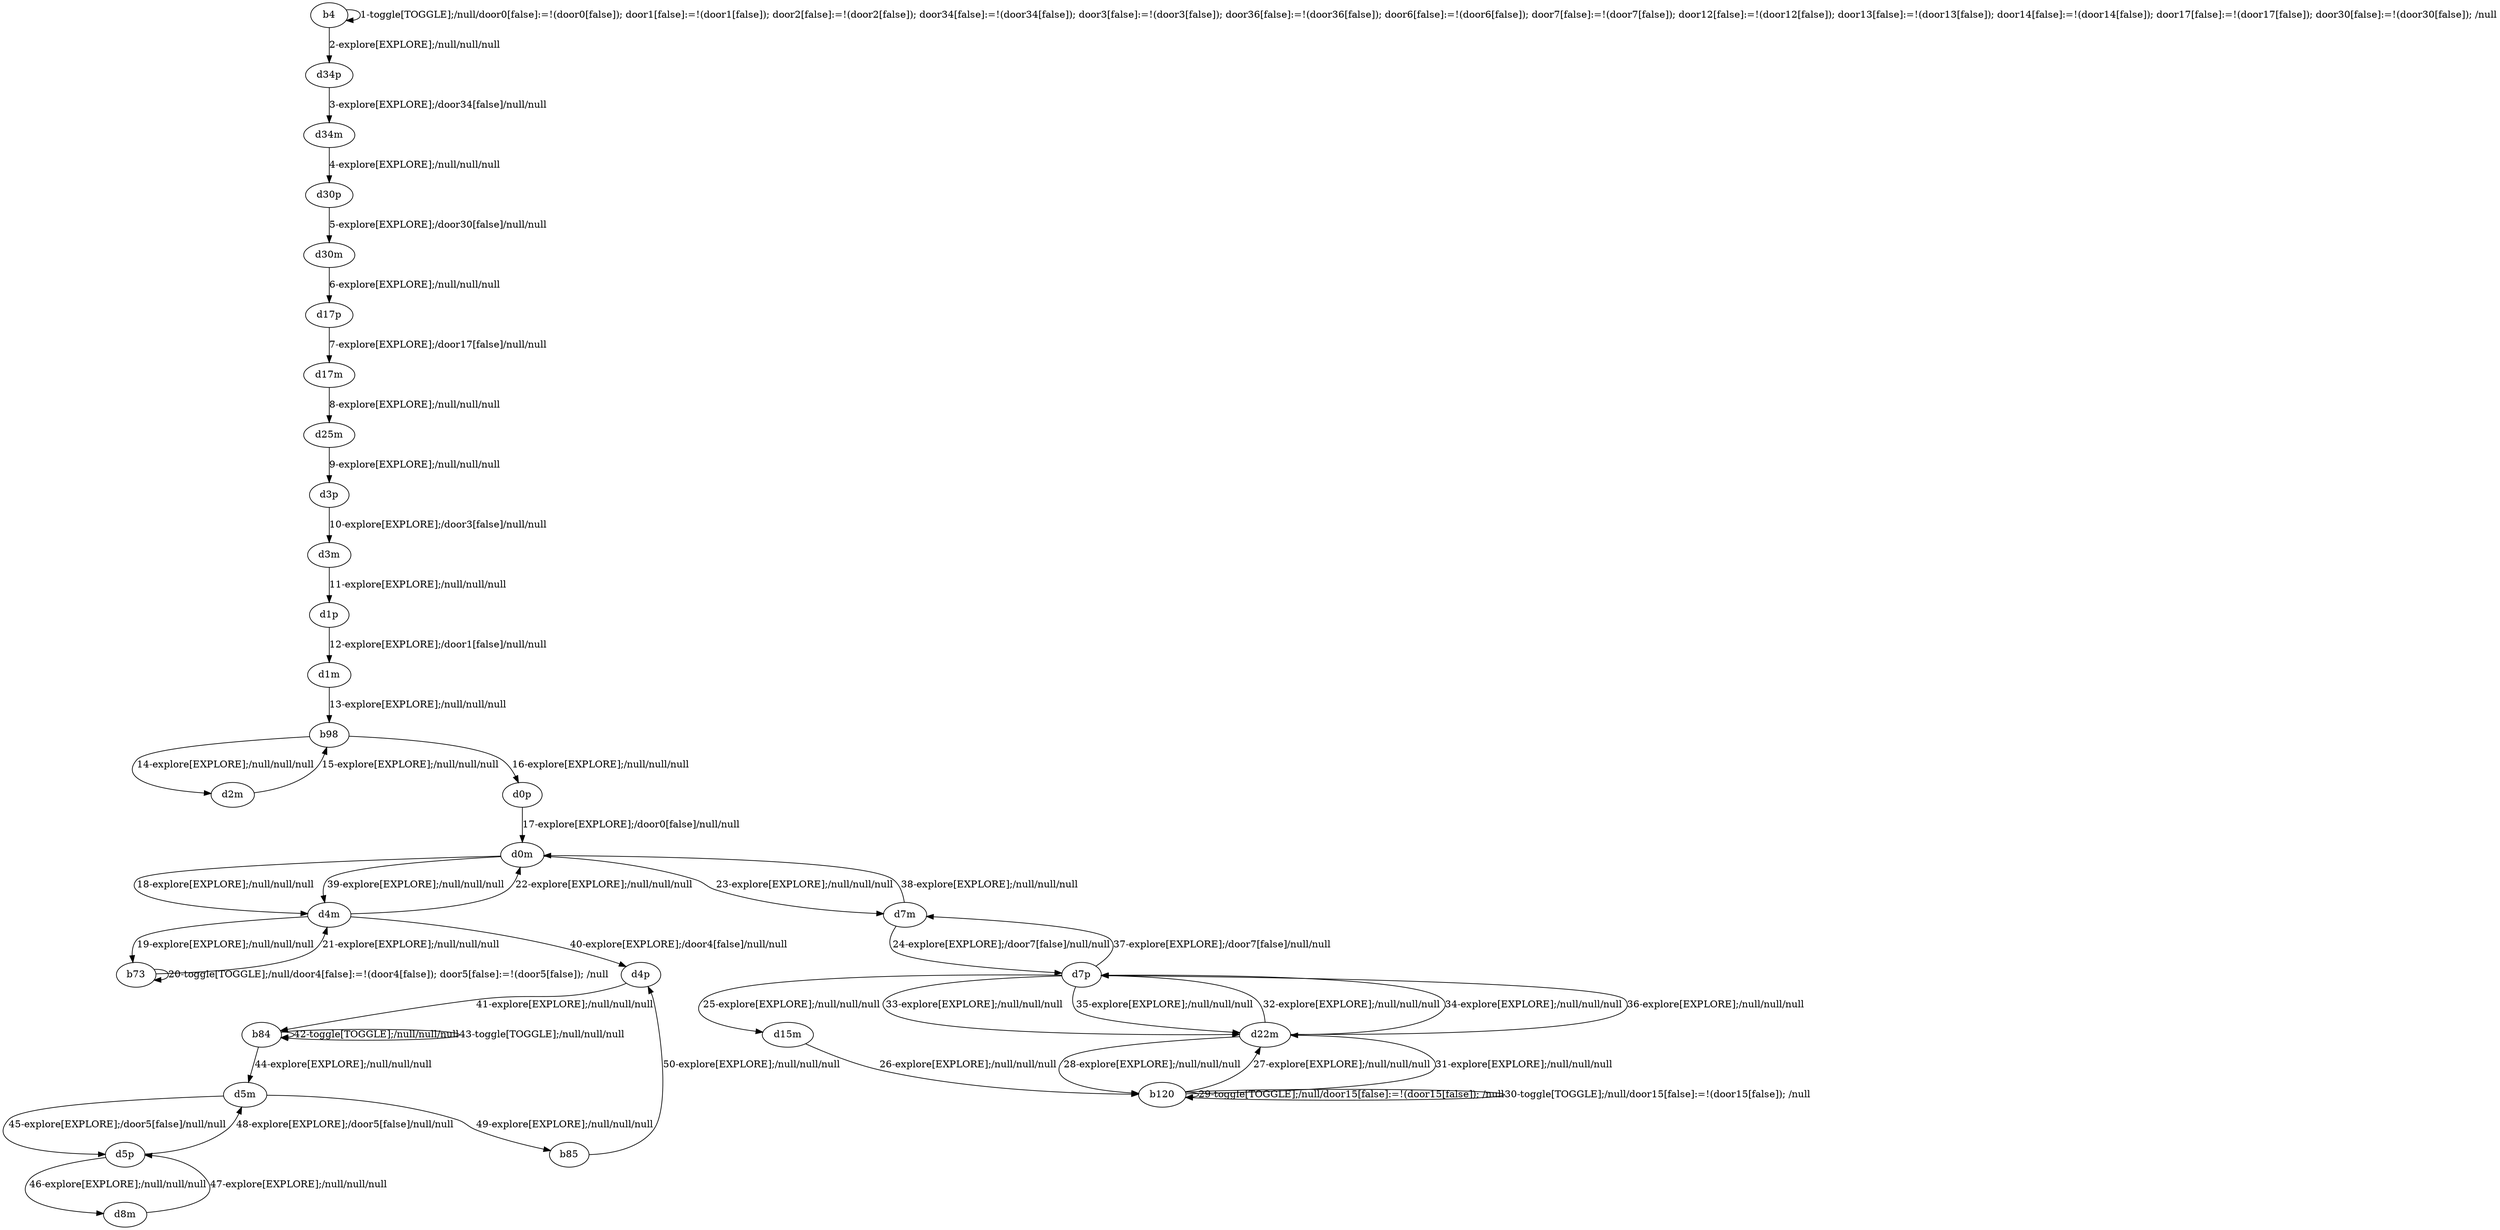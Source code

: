 # Total number of goals covered by this test: 1
# b85 --> d4p

digraph g {
"b4" -> "b4" [label = "1-toggle[TOGGLE];/null/door0[false]:=!(door0[false]); door1[false]:=!(door1[false]); door2[false]:=!(door2[false]); door34[false]:=!(door34[false]); door3[false]:=!(door3[false]); door36[false]:=!(door36[false]); door6[false]:=!(door6[false]); door7[false]:=!(door7[false]); door12[false]:=!(door12[false]); door13[false]:=!(door13[false]); door14[false]:=!(door14[false]); door17[false]:=!(door17[false]); door30[false]:=!(door30[false]); /null"];
"b4" -> "d34p" [label = "2-explore[EXPLORE];/null/null/null"];
"d34p" -> "d34m" [label = "3-explore[EXPLORE];/door34[false]/null/null"];
"d34m" -> "d30p" [label = "4-explore[EXPLORE];/null/null/null"];
"d30p" -> "d30m" [label = "5-explore[EXPLORE];/door30[false]/null/null"];
"d30m" -> "d17p" [label = "6-explore[EXPLORE];/null/null/null"];
"d17p" -> "d17m" [label = "7-explore[EXPLORE];/door17[false]/null/null"];
"d17m" -> "d25m" [label = "8-explore[EXPLORE];/null/null/null"];
"d25m" -> "d3p" [label = "9-explore[EXPLORE];/null/null/null"];
"d3p" -> "d3m" [label = "10-explore[EXPLORE];/door3[false]/null/null"];
"d3m" -> "d1p" [label = "11-explore[EXPLORE];/null/null/null"];
"d1p" -> "d1m" [label = "12-explore[EXPLORE];/door1[false]/null/null"];
"d1m" -> "b98" [label = "13-explore[EXPLORE];/null/null/null"];
"b98" -> "d2m" [label = "14-explore[EXPLORE];/null/null/null"];
"d2m" -> "b98" [label = "15-explore[EXPLORE];/null/null/null"];
"b98" -> "d0p" [label = "16-explore[EXPLORE];/null/null/null"];
"d0p" -> "d0m" [label = "17-explore[EXPLORE];/door0[false]/null/null"];
"d0m" -> "d4m" [label = "18-explore[EXPLORE];/null/null/null"];
"d4m" -> "b73" [label = "19-explore[EXPLORE];/null/null/null"];
"b73" -> "b73" [label = "20-toggle[TOGGLE];/null/door4[false]:=!(door4[false]); door5[false]:=!(door5[false]); /null"];
"b73" -> "d4m" [label = "21-explore[EXPLORE];/null/null/null"];
"d4m" -> "d0m" [label = "22-explore[EXPLORE];/null/null/null"];
"d0m" -> "d7m" [label = "23-explore[EXPLORE];/null/null/null"];
"d7m" -> "d7p" [label = "24-explore[EXPLORE];/door7[false]/null/null"];
"d7p" -> "d15m" [label = "25-explore[EXPLORE];/null/null/null"];
"d15m" -> "b120" [label = "26-explore[EXPLORE];/null/null/null"];
"b120" -> "d22m" [label = "27-explore[EXPLORE];/null/null/null"];
"d22m" -> "b120" [label = "28-explore[EXPLORE];/null/null/null"];
"b120" -> "b120" [label = "29-toggle[TOGGLE];/null/door15[false]:=!(door15[false]); /null"];
"b120" -> "b120" [label = "30-toggle[TOGGLE];/null/door15[false]:=!(door15[false]); /null"];
"b120" -> "d22m" [label = "31-explore[EXPLORE];/null/null/null"];
"d22m" -> "d7p" [label = "32-explore[EXPLORE];/null/null/null"];
"d7p" -> "d22m" [label = "33-explore[EXPLORE];/null/null/null"];
"d22m" -> "d7p" [label = "34-explore[EXPLORE];/null/null/null"];
"d7p" -> "d22m" [label = "35-explore[EXPLORE];/null/null/null"];
"d22m" -> "d7p" [label = "36-explore[EXPLORE];/null/null/null"];
"d7p" -> "d7m" [label = "37-explore[EXPLORE];/door7[false]/null/null"];
"d7m" -> "d0m" [label = "38-explore[EXPLORE];/null/null/null"];
"d0m" -> "d4m" [label = "39-explore[EXPLORE];/null/null/null"];
"d4m" -> "d4p" [label = "40-explore[EXPLORE];/door4[false]/null/null"];
"d4p" -> "b84" [label = "41-explore[EXPLORE];/null/null/null"];
"b84" -> "b84" [label = "42-toggle[TOGGLE];/null/null/null"];
"b84" -> "b84" [label = "43-toggle[TOGGLE];/null/null/null"];
"b84" -> "d5m" [label = "44-explore[EXPLORE];/null/null/null"];
"d5m" -> "d5p" [label = "45-explore[EXPLORE];/door5[false]/null/null"];
"d5p" -> "d8m" [label = "46-explore[EXPLORE];/null/null/null"];
"d8m" -> "d5p" [label = "47-explore[EXPLORE];/null/null/null"];
"d5p" -> "d5m" [label = "48-explore[EXPLORE];/door5[false]/null/null"];
"d5m" -> "b85" [label = "49-explore[EXPLORE];/null/null/null"];
"b85" -> "d4p" [label = "50-explore[EXPLORE];/null/null/null"];
}